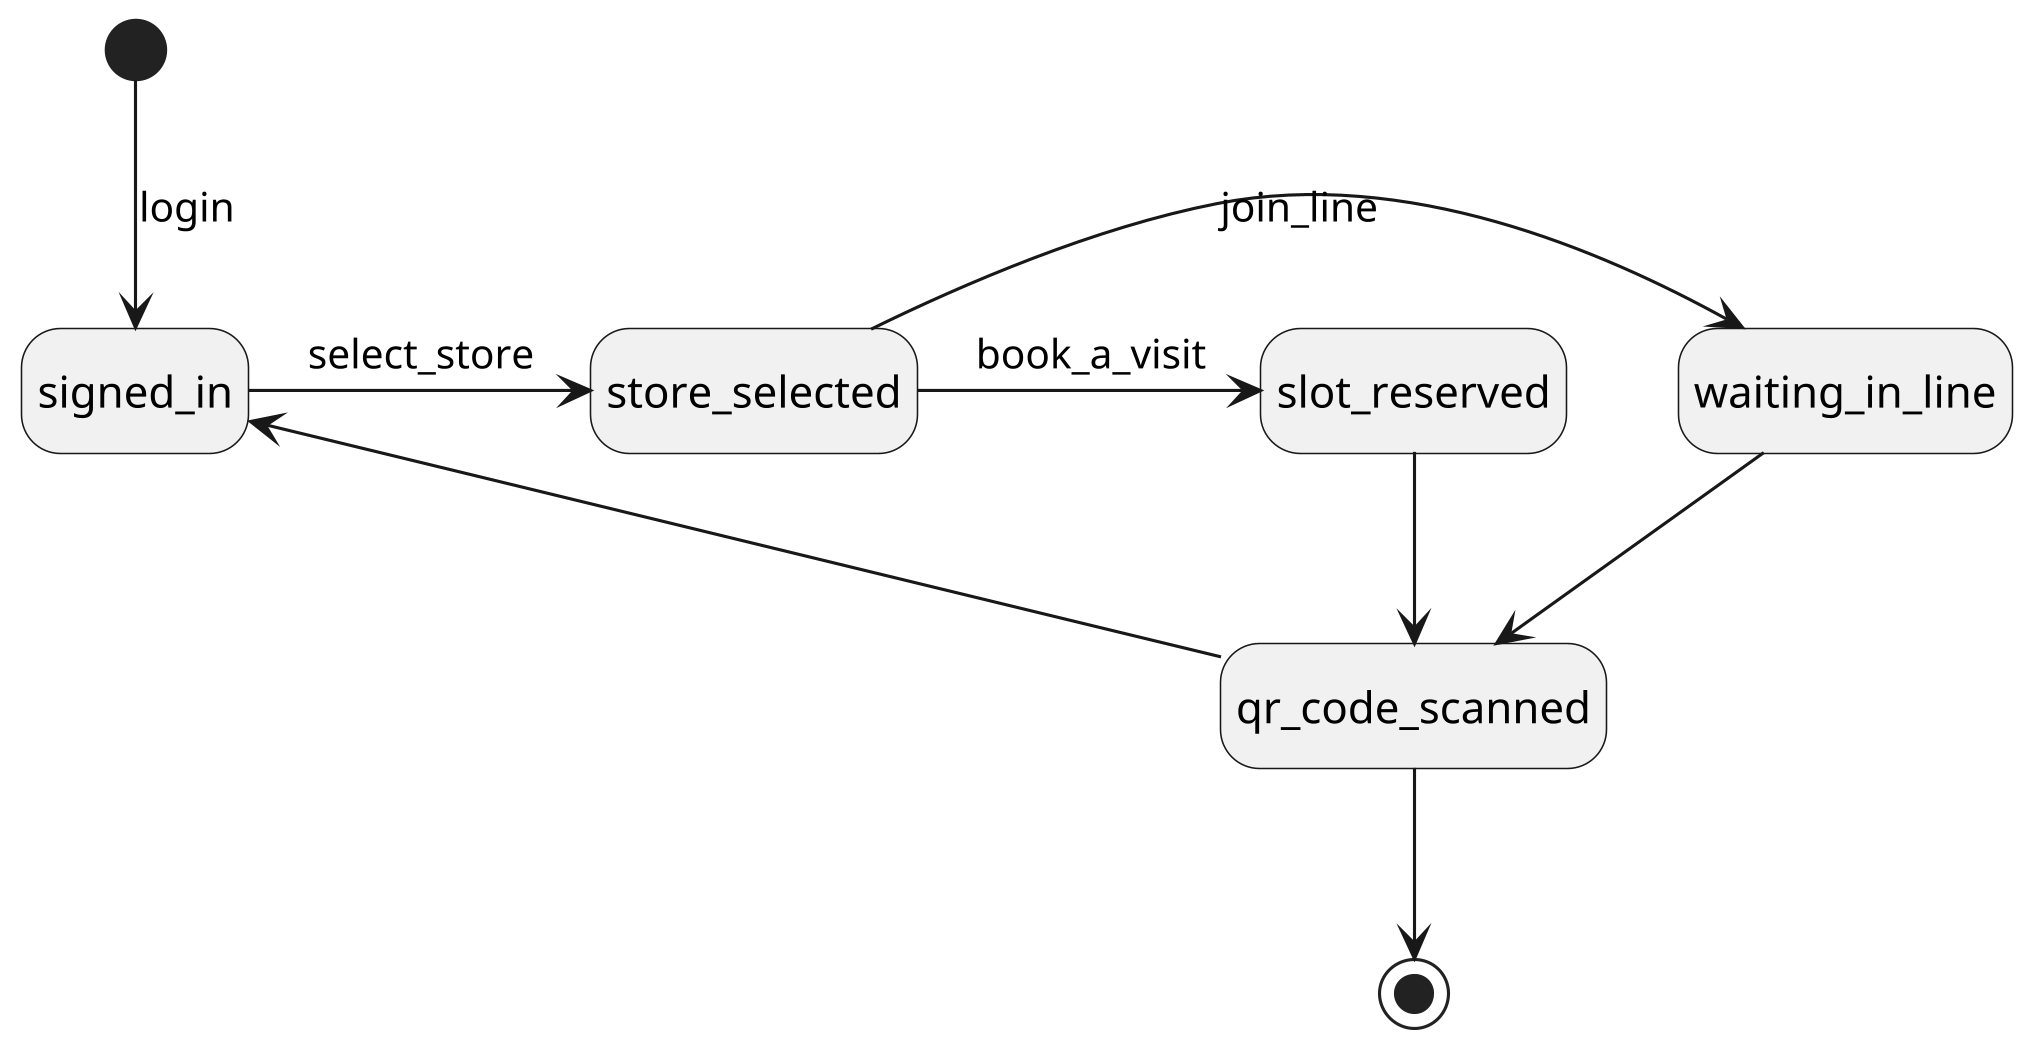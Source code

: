 @startuml

hide empty description
skinparam dpi 300
skinparam ActorFontSize 15
skinparam UsecaseFontSize 12

[*] --> signed_in : login
signed_in -> store_selected : select_store
store_selected -> waiting_in_line : join_line
store_selected -> slot_reserved : book_a_visit
waiting_in_line --> qr_code_scanned
slot_reserved --> qr_code_scanned
qr_code_scanned --> signed_in
qr_code_scanned --> [*]

@enduml